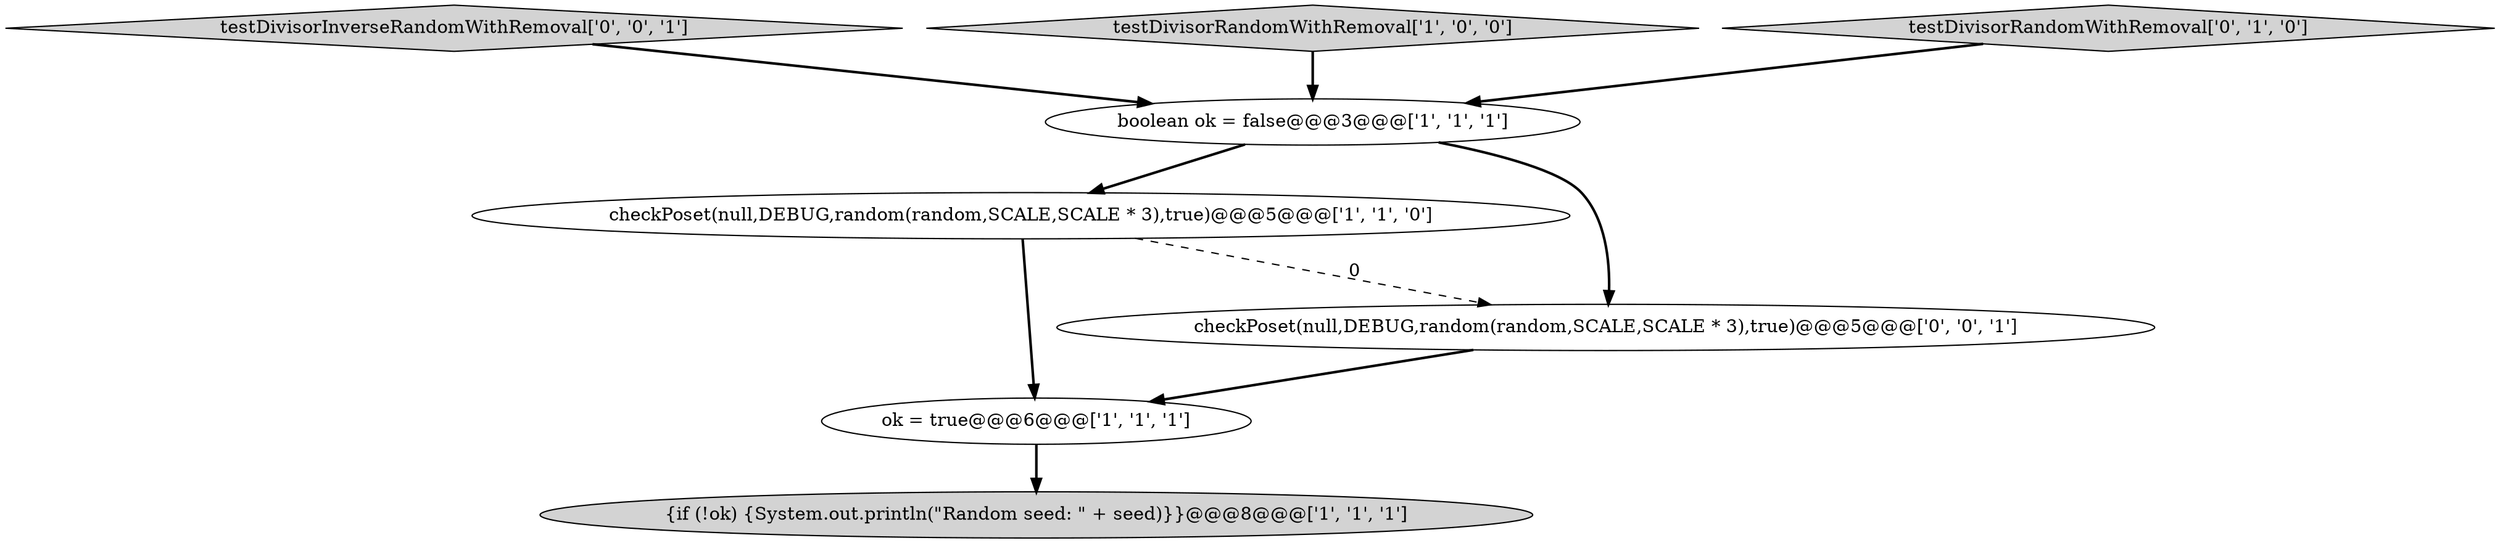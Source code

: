digraph {
0 [style = filled, label = "ok = true@@@6@@@['1', '1', '1']", fillcolor = white, shape = ellipse image = "AAA0AAABBB1BBB"];
3 [style = filled, label = "checkPoset(null,DEBUG,random(random,SCALE,SCALE * 3),true)@@@5@@@['1', '1', '0']", fillcolor = white, shape = ellipse image = "AAA0AAABBB1BBB"];
2 [style = filled, label = "{if (!ok) {System.out.println(\"Random seed: \" + seed)}}@@@8@@@['1', '1', '1']", fillcolor = lightgray, shape = ellipse image = "AAA0AAABBB1BBB"];
6 [style = filled, label = "checkPoset(null,DEBUG,random(random,SCALE,SCALE * 3),true)@@@5@@@['0', '0', '1']", fillcolor = white, shape = ellipse image = "AAA0AAABBB3BBB"];
1 [style = filled, label = "boolean ok = false@@@3@@@['1', '1', '1']", fillcolor = white, shape = ellipse image = "AAA0AAABBB1BBB"];
7 [style = filled, label = "testDivisorInverseRandomWithRemoval['0', '0', '1']", fillcolor = lightgray, shape = diamond image = "AAA0AAABBB3BBB"];
4 [style = filled, label = "testDivisorRandomWithRemoval['1', '0', '0']", fillcolor = lightgray, shape = diamond image = "AAA0AAABBB1BBB"];
5 [style = filled, label = "testDivisorRandomWithRemoval['0', '1', '0']", fillcolor = lightgray, shape = diamond image = "AAA0AAABBB2BBB"];
1->3 [style = bold, label=""];
5->1 [style = bold, label=""];
4->1 [style = bold, label=""];
3->6 [style = dashed, label="0"];
1->6 [style = bold, label=""];
6->0 [style = bold, label=""];
7->1 [style = bold, label=""];
3->0 [style = bold, label=""];
0->2 [style = bold, label=""];
}
